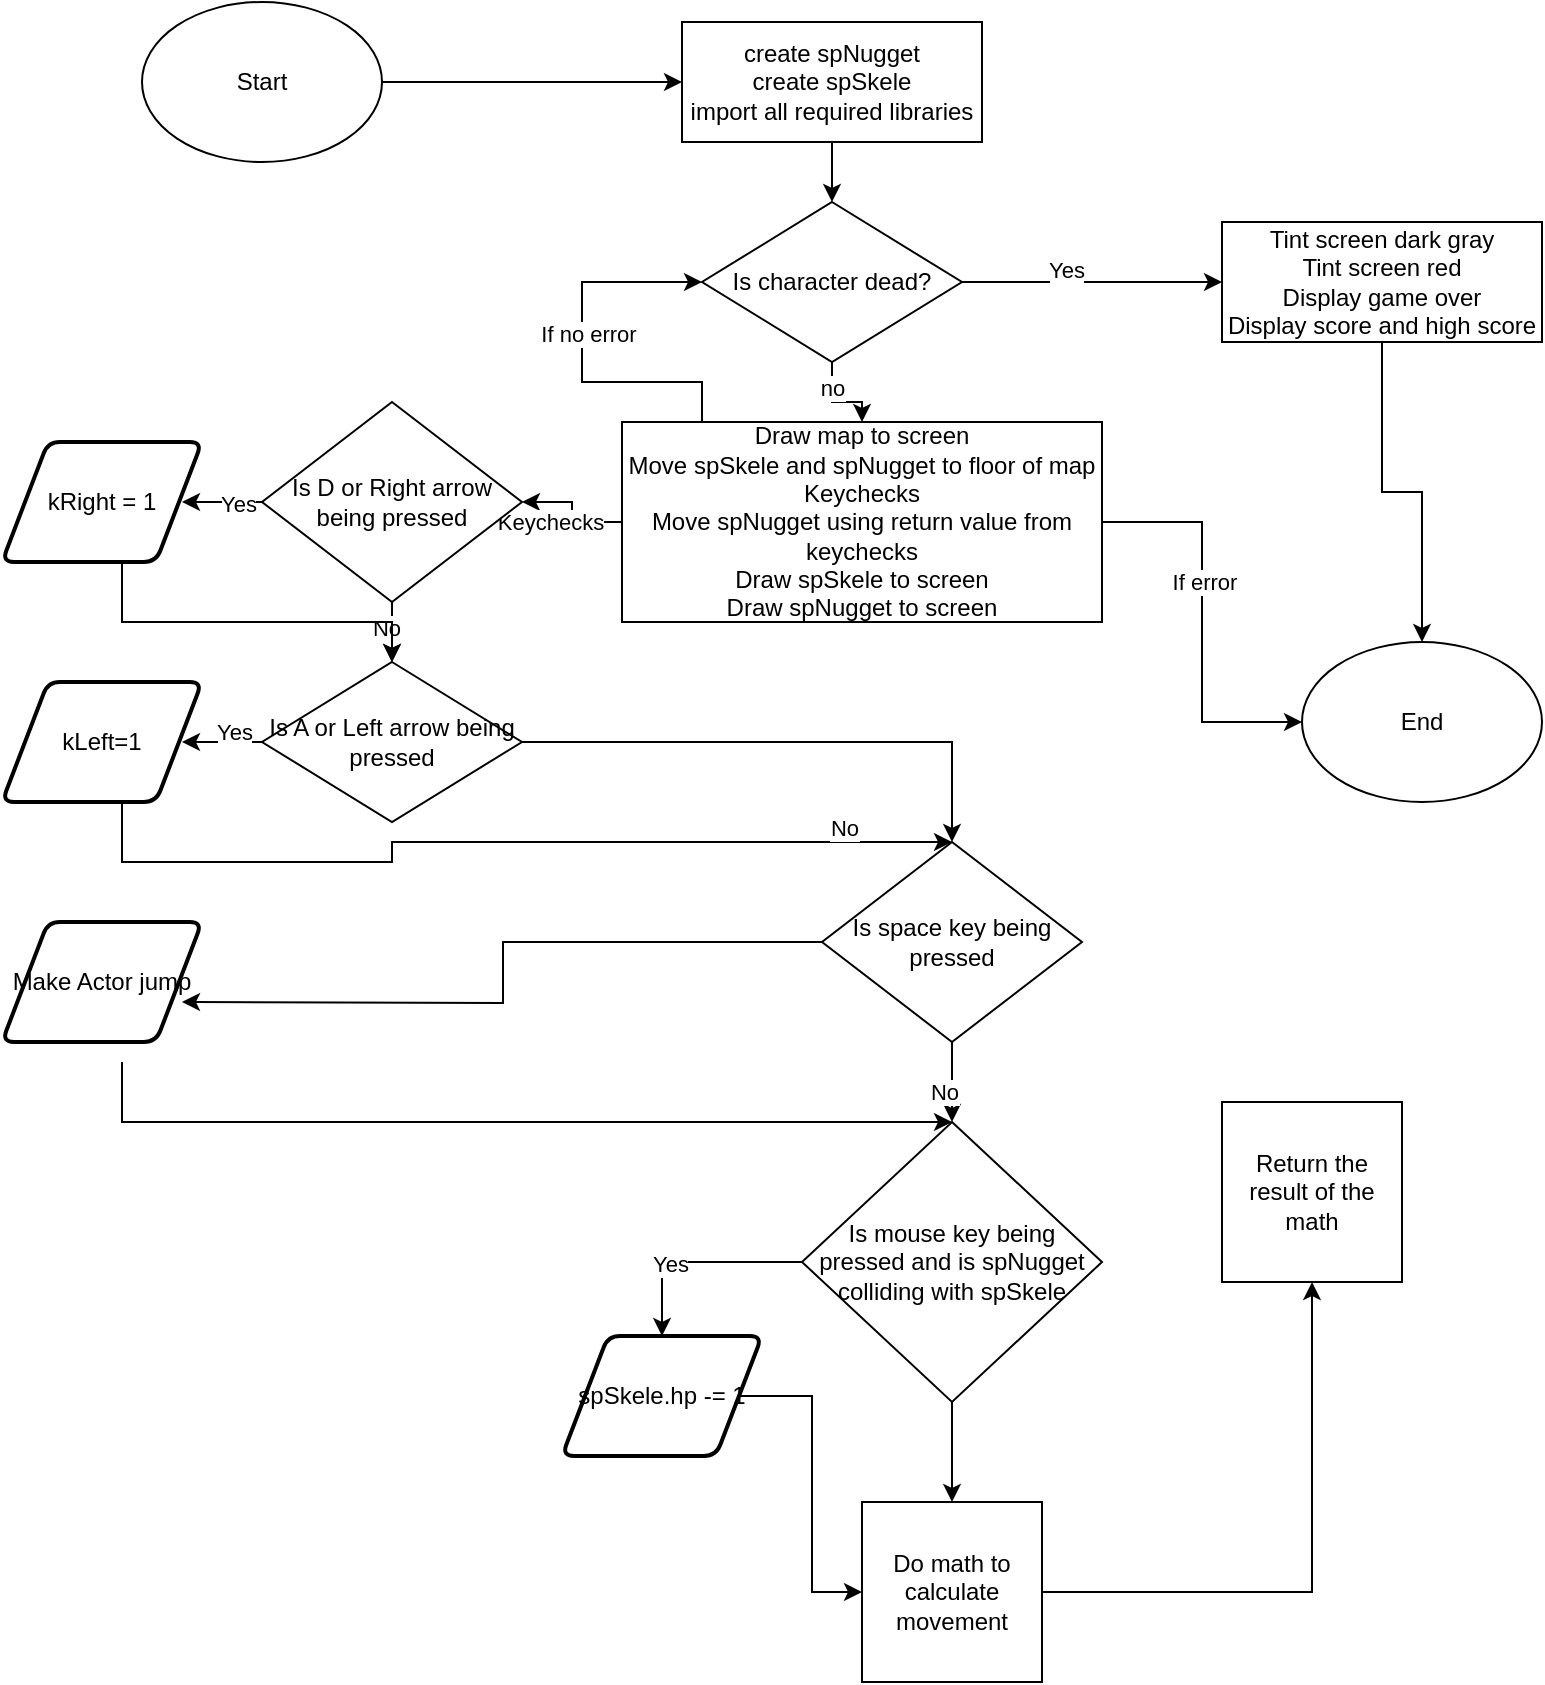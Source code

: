 <mxfile version="26.1.1">
  <diagram name="Page-1" id="WC2ewWJgoBWK-JPIIi09">
    <mxGraphModel dx="1434" dy="746" grid="1" gridSize="10" guides="1" tooltips="1" connect="1" arrows="1" fold="1" page="1" pageScale="1" pageWidth="1169" pageHeight="827" math="0" shadow="0">
      <root>
        <mxCell id="0" />
        <mxCell id="1" parent="0" />
        <mxCell id="EDUlIdILLlWNYBkE0sKc-70" style="edgeStyle=orthogonalEdgeStyle;rounded=0;orthogonalLoop=1;jettySize=auto;html=1;entryX=0;entryY=0.5;entryDx=0;entryDy=0;" edge="1" parent="1" source="EDUlIdILLlWNYBkE0sKc-1" target="EDUlIdILLlWNYBkE0sKc-5">
          <mxGeometry relative="1" as="geometry" />
        </mxCell>
        <mxCell id="EDUlIdILLlWNYBkE0sKc-1" value="&lt;div&gt;Start&lt;/div&gt;" style="ellipse;whiteSpace=wrap;html=1;" vertex="1" parent="1">
          <mxGeometry x="80" y="160" width="120" height="80" as="geometry" />
        </mxCell>
        <mxCell id="EDUlIdILLlWNYBkE0sKc-7" value="" style="edgeStyle=orthogonalEdgeStyle;rounded=0;orthogonalLoop=1;jettySize=auto;html=1;" edge="1" parent="1" source="EDUlIdILLlWNYBkE0sKc-5" target="EDUlIdILLlWNYBkE0sKc-6">
          <mxGeometry relative="1" as="geometry" />
        </mxCell>
        <mxCell id="EDUlIdILLlWNYBkE0sKc-5" value="&lt;div&gt;create spNugget&lt;/div&gt;&lt;div&gt;create spSkele&lt;/div&gt;&lt;div&gt;import all required libraries&lt;/div&gt;" style="rounded=0;whiteSpace=wrap;html=1;" vertex="1" parent="1">
          <mxGeometry x="350" y="170" width="150" height="60" as="geometry" />
        </mxCell>
        <mxCell id="EDUlIdILLlWNYBkE0sKc-9" value="" style="edgeStyle=orthogonalEdgeStyle;rounded=0;orthogonalLoop=1;jettySize=auto;html=1;" edge="1" parent="1" source="EDUlIdILLlWNYBkE0sKc-6" target="EDUlIdILLlWNYBkE0sKc-8">
          <mxGeometry relative="1" as="geometry" />
        </mxCell>
        <mxCell id="EDUlIdILLlWNYBkE0sKc-10" value="&lt;div&gt;Yes&lt;/div&gt;" style="edgeLabel;html=1;align=center;verticalAlign=middle;resizable=0;points=[];" vertex="1" connectable="0" parent="EDUlIdILLlWNYBkE0sKc-9">
          <mxGeometry x="-0.2" y="6" relative="1" as="geometry">
            <mxPoint as="offset" />
          </mxGeometry>
        </mxCell>
        <mxCell id="EDUlIdILLlWNYBkE0sKc-57" style="edgeStyle=orthogonalEdgeStyle;rounded=0;orthogonalLoop=1;jettySize=auto;html=1;entryX=0.5;entryY=0;entryDx=0;entryDy=0;" edge="1" parent="1" source="EDUlIdILLlWNYBkE0sKc-6" target="EDUlIdILLlWNYBkE0sKc-11">
          <mxGeometry relative="1" as="geometry" />
        </mxCell>
        <mxCell id="EDUlIdILLlWNYBkE0sKc-58" value="no" style="edgeLabel;html=1;align=center;verticalAlign=middle;resizable=0;points=[];" vertex="1" connectable="0" parent="EDUlIdILLlWNYBkE0sKc-57">
          <mxGeometry x="-0.422" relative="1" as="geometry">
            <mxPoint as="offset" />
          </mxGeometry>
        </mxCell>
        <mxCell id="EDUlIdILLlWNYBkE0sKc-6" value="Is character dead?" style="rhombus;whiteSpace=wrap;html=1;" vertex="1" parent="1">
          <mxGeometry x="360" y="260" width="130" height="80" as="geometry" />
        </mxCell>
        <mxCell id="EDUlIdILLlWNYBkE0sKc-61" style="edgeStyle=orthogonalEdgeStyle;rounded=0;orthogonalLoop=1;jettySize=auto;html=1;entryX=0.5;entryY=0;entryDx=0;entryDy=0;" edge="1" parent="1" source="EDUlIdILLlWNYBkE0sKc-8" target="EDUlIdILLlWNYBkE0sKc-60">
          <mxGeometry relative="1" as="geometry" />
        </mxCell>
        <mxCell id="EDUlIdILLlWNYBkE0sKc-8" value="&lt;div&gt;Tint screen dark gray&lt;/div&gt;&lt;div&gt;Tint screen red&lt;/div&gt;&lt;div&gt;Display game over&lt;/div&gt;&lt;div&gt;Display score and high score&lt;/div&gt;" style="rounded=0;whiteSpace=wrap;html=1;" vertex="1" parent="1">
          <mxGeometry x="620" y="270" width="160" height="60" as="geometry" />
        </mxCell>
        <mxCell id="EDUlIdILLlWNYBkE0sKc-22" value="" style="edgeStyle=orthogonalEdgeStyle;rounded=0;orthogonalLoop=1;jettySize=auto;html=1;" edge="1" parent="1" source="EDUlIdILLlWNYBkE0sKc-11" target="EDUlIdILLlWNYBkE0sKc-13">
          <mxGeometry relative="1" as="geometry" />
        </mxCell>
        <mxCell id="EDUlIdILLlWNYBkE0sKc-56" value="&lt;div&gt;Keychecks&lt;/div&gt;" style="edgeLabel;html=1;align=center;verticalAlign=middle;resizable=0;points=[];" vertex="1" connectable="0" parent="EDUlIdILLlWNYBkE0sKc-22">
          <mxGeometry x="0.289" y="2" relative="1" as="geometry">
            <mxPoint x="-8" y="8" as="offset" />
          </mxGeometry>
        </mxCell>
        <mxCell id="EDUlIdILLlWNYBkE0sKc-59" style="edgeStyle=orthogonalEdgeStyle;rounded=0;orthogonalLoop=1;jettySize=auto;html=1;entryX=0;entryY=0.5;entryDx=0;entryDy=0;" edge="1" parent="1" source="EDUlIdILLlWNYBkE0sKc-11" target="EDUlIdILLlWNYBkE0sKc-6">
          <mxGeometry relative="1" as="geometry">
            <Array as="points">
              <mxPoint x="360" y="350" />
              <mxPoint x="300" y="350" />
              <mxPoint x="300" y="300" />
            </Array>
          </mxGeometry>
        </mxCell>
        <mxCell id="EDUlIdILLlWNYBkE0sKc-62" value="&lt;div&gt;If no error&lt;/div&gt;" style="edgeLabel;html=1;align=center;verticalAlign=middle;resizable=0;points=[];" vertex="1" connectable="0" parent="EDUlIdILLlWNYBkE0sKc-59">
          <mxGeometry x="0.095" y="-3" relative="1" as="geometry">
            <mxPoint as="offset" />
          </mxGeometry>
        </mxCell>
        <mxCell id="EDUlIdILLlWNYBkE0sKc-63" style="edgeStyle=orthogonalEdgeStyle;rounded=0;orthogonalLoop=1;jettySize=auto;html=1;entryX=0;entryY=0.5;entryDx=0;entryDy=0;" edge="1" parent="1" source="EDUlIdILLlWNYBkE0sKc-11" target="EDUlIdILLlWNYBkE0sKc-60">
          <mxGeometry relative="1" as="geometry" />
        </mxCell>
        <mxCell id="EDUlIdILLlWNYBkE0sKc-64" value="If error" style="edgeLabel;html=1;align=center;verticalAlign=middle;resizable=0;points=[];" vertex="1" connectable="0" parent="EDUlIdILLlWNYBkE0sKc-63">
          <mxGeometry x="-0.2" y="1" relative="1" as="geometry">
            <mxPoint as="offset" />
          </mxGeometry>
        </mxCell>
        <mxCell id="EDUlIdILLlWNYBkE0sKc-11" value="&lt;div&gt;Draw map to screen&lt;/div&gt;&lt;div&gt;Move spSkele and spNugget to floor of map&lt;/div&gt;&lt;div&gt;Keychecks&lt;/div&gt;&lt;div&gt;Move spNugget using return value from keychecks&lt;/div&gt;&lt;div&gt;Draw spSkele to screen&lt;/div&gt;&lt;div&gt;Draw spNugget to screen&lt;/div&gt;" style="rounded=0;whiteSpace=wrap;html=1;" vertex="1" parent="1">
          <mxGeometry x="320" y="370" width="240" height="100" as="geometry" />
        </mxCell>
        <mxCell id="EDUlIdILLlWNYBkE0sKc-23" value="" style="edgeStyle=orthogonalEdgeStyle;rounded=0;orthogonalLoop=1;jettySize=auto;html=1;" edge="1" parent="1" source="EDUlIdILLlWNYBkE0sKc-13" target="EDUlIdILLlWNYBkE0sKc-20">
          <mxGeometry relative="1" as="geometry" />
        </mxCell>
        <mxCell id="EDUlIdILLlWNYBkE0sKc-24" value="&lt;div&gt;No&lt;/div&gt;" style="edgeLabel;html=1;align=center;verticalAlign=middle;resizable=0;points=[];" vertex="1" connectable="0" parent="EDUlIdILLlWNYBkE0sKc-23">
          <mxGeometry x="0.32" y="-3" relative="1" as="geometry">
            <mxPoint as="offset" />
          </mxGeometry>
        </mxCell>
        <mxCell id="EDUlIdILLlWNYBkE0sKc-26" value="" style="edgeStyle=orthogonalEdgeStyle;rounded=0;orthogonalLoop=1;jettySize=auto;html=1;" edge="1" parent="1" source="EDUlIdILLlWNYBkE0sKc-13">
          <mxGeometry relative="1" as="geometry">
            <mxPoint x="100" y="410" as="targetPoint" />
          </mxGeometry>
        </mxCell>
        <mxCell id="EDUlIdILLlWNYBkE0sKc-41" value="Yes" style="edgeLabel;html=1;align=center;verticalAlign=middle;resizable=0;points=[];" vertex="1" connectable="0" parent="EDUlIdILLlWNYBkE0sKc-26">
          <mxGeometry x="-0.4" y="1" relative="1" as="geometry">
            <mxPoint as="offset" />
          </mxGeometry>
        </mxCell>
        <mxCell id="EDUlIdILLlWNYBkE0sKc-13" value="Is D or Right arrow being pressed" style="rhombus;whiteSpace=wrap;html=1;" vertex="1" parent="1">
          <mxGeometry x="140" y="360" width="130" height="100" as="geometry" />
        </mxCell>
        <mxCell id="EDUlIdILLlWNYBkE0sKc-36" value="" style="edgeStyle=orthogonalEdgeStyle;rounded=0;orthogonalLoop=1;jettySize=auto;html=1;" edge="1" parent="1" source="EDUlIdILLlWNYBkE0sKc-20">
          <mxGeometry relative="1" as="geometry">
            <mxPoint x="100" y="530" as="targetPoint" />
          </mxGeometry>
        </mxCell>
        <mxCell id="EDUlIdILLlWNYBkE0sKc-40" value="Yes" style="edgeLabel;html=1;align=center;verticalAlign=middle;resizable=0;points=[];" vertex="1" connectable="0" parent="EDUlIdILLlWNYBkE0sKc-36">
          <mxGeometry x="-0.3" y="-5" relative="1" as="geometry">
            <mxPoint as="offset" />
          </mxGeometry>
        </mxCell>
        <mxCell id="EDUlIdILLlWNYBkE0sKc-37" value="" style="edgeStyle=orthogonalEdgeStyle;rounded=0;orthogonalLoop=1;jettySize=auto;html=1;" edge="1" parent="1" source="EDUlIdILLlWNYBkE0sKc-20" target="EDUlIdILLlWNYBkE0sKc-33">
          <mxGeometry relative="1" as="geometry" />
        </mxCell>
        <mxCell id="EDUlIdILLlWNYBkE0sKc-20" value="Is A or Left arrow being pressed" style="rhombus;whiteSpace=wrap;html=1;" vertex="1" parent="1">
          <mxGeometry x="140" y="490" width="130" height="80" as="geometry" />
        </mxCell>
        <mxCell id="EDUlIdILLlWNYBkE0sKc-28" style="edgeStyle=orthogonalEdgeStyle;rounded=0;orthogonalLoop=1;jettySize=auto;html=1;entryX=0.5;entryY=0;entryDx=0;entryDy=0;" edge="1" parent="1" target="EDUlIdILLlWNYBkE0sKc-20">
          <mxGeometry relative="1" as="geometry">
            <mxPoint x="70" y="440" as="sourcePoint" />
            <Array as="points">
              <mxPoint x="70" y="470" />
              <mxPoint x="205" y="470" />
            </Array>
          </mxGeometry>
        </mxCell>
        <mxCell id="EDUlIdILLlWNYBkE0sKc-48" value="" style="edgeStyle=orthogonalEdgeStyle;rounded=0;orthogonalLoop=1;jettySize=auto;html=1;entryX=0.5;entryY=0;entryDx=0;entryDy=0;" edge="1" parent="1" source="EDUlIdILLlWNYBkE0sKc-31" target="EDUlIdILLlWNYBkE0sKc-65">
          <mxGeometry relative="1" as="geometry">
            <mxPoint x="100" y="830" as="targetPoint" />
          </mxGeometry>
        </mxCell>
        <mxCell id="EDUlIdILLlWNYBkE0sKc-49" value="Yes" style="edgeLabel;html=1;align=center;verticalAlign=middle;resizable=0;points=[];" vertex="1" connectable="0" parent="EDUlIdILLlWNYBkE0sKc-48">
          <mxGeometry x="0.24" y="1" relative="1" as="geometry">
            <mxPoint as="offset" />
          </mxGeometry>
        </mxCell>
        <mxCell id="EDUlIdILLlWNYBkE0sKc-51" value="" style="edgeStyle=orthogonalEdgeStyle;rounded=0;orthogonalLoop=1;jettySize=auto;html=1;" edge="1" parent="1" source="EDUlIdILLlWNYBkE0sKc-31" target="EDUlIdILLlWNYBkE0sKc-50">
          <mxGeometry relative="1" as="geometry" />
        </mxCell>
        <mxCell id="EDUlIdILLlWNYBkE0sKc-31" value="Is mouse key being pressed and is spNugget colliding with spSkele" style="rhombus;whiteSpace=wrap;html=1;" vertex="1" parent="1">
          <mxGeometry x="410" y="720" width="150" height="140" as="geometry" />
        </mxCell>
        <mxCell id="EDUlIdILLlWNYBkE0sKc-43" value="" style="edgeStyle=orthogonalEdgeStyle;rounded=0;orthogonalLoop=1;jettySize=auto;html=1;" edge="1" parent="1" source="EDUlIdILLlWNYBkE0sKc-33">
          <mxGeometry relative="1" as="geometry">
            <mxPoint x="100" y="660" as="targetPoint" />
          </mxGeometry>
        </mxCell>
        <mxCell id="EDUlIdILLlWNYBkE0sKc-44" value="" style="edgeStyle=orthogonalEdgeStyle;rounded=0;orthogonalLoop=1;jettySize=auto;html=1;" edge="1" parent="1" source="EDUlIdILLlWNYBkE0sKc-33" target="EDUlIdILLlWNYBkE0sKc-31">
          <mxGeometry relative="1" as="geometry" />
        </mxCell>
        <mxCell id="EDUlIdILLlWNYBkE0sKc-45" value="No" style="edgeLabel;html=1;align=center;verticalAlign=middle;resizable=0;points=[];" vertex="1" connectable="0" parent="EDUlIdILLlWNYBkE0sKc-44">
          <mxGeometry x="0.24" y="-4" relative="1" as="geometry">
            <mxPoint as="offset" />
          </mxGeometry>
        </mxCell>
        <mxCell id="EDUlIdILLlWNYBkE0sKc-33" value="Is space key being pressed" style="rhombus;whiteSpace=wrap;html=1;" vertex="1" parent="1">
          <mxGeometry x="420" y="580" width="130" height="100" as="geometry" />
        </mxCell>
        <mxCell id="EDUlIdILLlWNYBkE0sKc-38" style="edgeStyle=orthogonalEdgeStyle;rounded=0;orthogonalLoop=1;jettySize=auto;html=1;entryX=0.5;entryY=0;entryDx=0;entryDy=0;" edge="1" parent="1" target="EDUlIdILLlWNYBkE0sKc-33">
          <mxGeometry relative="1" as="geometry">
            <mxPoint x="70" y="560" as="sourcePoint" />
            <Array as="points">
              <mxPoint x="70" y="590" />
              <mxPoint x="205" y="590" />
            </Array>
          </mxGeometry>
        </mxCell>
        <mxCell id="EDUlIdILLlWNYBkE0sKc-39" value="&lt;div&gt;No&lt;/div&gt;" style="edgeLabel;html=1;align=center;verticalAlign=middle;resizable=0;points=[];" vertex="1" connectable="0" parent="EDUlIdILLlWNYBkE0sKc-38">
          <mxGeometry x="0.762" y="7" relative="1" as="geometry">
            <mxPoint as="offset" />
          </mxGeometry>
        </mxCell>
        <mxCell id="EDUlIdILLlWNYBkE0sKc-46" style="edgeStyle=orthogonalEdgeStyle;rounded=0;orthogonalLoop=1;jettySize=auto;html=1;entryX=0.5;entryY=0;entryDx=0;entryDy=0;" edge="1" parent="1" target="EDUlIdILLlWNYBkE0sKc-31">
          <mxGeometry relative="1" as="geometry">
            <mxPoint x="70" y="690" as="sourcePoint" />
            <Array as="points">
              <mxPoint x="70" y="720" />
              <mxPoint x="205" y="720" />
            </Array>
          </mxGeometry>
        </mxCell>
        <mxCell id="EDUlIdILLlWNYBkE0sKc-55" value="" style="edgeStyle=orthogonalEdgeStyle;rounded=0;orthogonalLoop=1;jettySize=auto;html=1;" edge="1" parent="1" source="EDUlIdILLlWNYBkE0sKc-50" target="EDUlIdILLlWNYBkE0sKc-54">
          <mxGeometry relative="1" as="geometry" />
        </mxCell>
        <mxCell id="EDUlIdILLlWNYBkE0sKc-50" value="Do math to calculate movement" style="whiteSpace=wrap;html=1;aspect=fixed;" vertex="1" parent="1">
          <mxGeometry x="440" y="910" width="90" height="90" as="geometry" />
        </mxCell>
        <mxCell id="EDUlIdILLlWNYBkE0sKc-54" value="Return the result of the math" style="whiteSpace=wrap;html=1;aspect=fixed;" vertex="1" parent="1">
          <mxGeometry x="620" y="710" width="90" height="90" as="geometry" />
        </mxCell>
        <mxCell id="EDUlIdILLlWNYBkE0sKc-60" value="End" style="ellipse;whiteSpace=wrap;html=1;" vertex="1" parent="1">
          <mxGeometry x="660" y="480" width="120" height="80" as="geometry" />
        </mxCell>
        <mxCell id="EDUlIdILLlWNYBkE0sKc-69" style="edgeStyle=orthogonalEdgeStyle;rounded=0;orthogonalLoop=1;jettySize=auto;html=1;entryX=0;entryY=0.5;entryDx=0;entryDy=0;" edge="1" parent="1" source="EDUlIdILLlWNYBkE0sKc-65" target="EDUlIdILLlWNYBkE0sKc-50">
          <mxGeometry relative="1" as="geometry" />
        </mxCell>
        <mxCell id="EDUlIdILLlWNYBkE0sKc-65" value="spSkele.hp -= 1" style="shape=parallelogram;html=1;strokeWidth=2;perimeter=parallelogramPerimeter;whiteSpace=wrap;rounded=1;arcSize=12;size=0.23;" vertex="1" parent="1">
          <mxGeometry x="290" y="827" width="100" height="60" as="geometry" />
        </mxCell>
        <mxCell id="EDUlIdILLlWNYBkE0sKc-66" value="Make Actor jump" style="shape=parallelogram;html=1;strokeWidth=2;perimeter=parallelogramPerimeter;whiteSpace=wrap;rounded=1;arcSize=12;size=0.23;" vertex="1" parent="1">
          <mxGeometry x="10" y="620" width="100" height="60" as="geometry" />
        </mxCell>
        <mxCell id="EDUlIdILLlWNYBkE0sKc-67" value="kLeft=1" style="shape=parallelogram;html=1;strokeWidth=2;perimeter=parallelogramPerimeter;whiteSpace=wrap;rounded=1;arcSize=12;size=0.23;" vertex="1" parent="1">
          <mxGeometry x="10" y="500" width="100" height="60" as="geometry" />
        </mxCell>
        <mxCell id="EDUlIdILLlWNYBkE0sKc-68" value="kRight = 1" style="shape=parallelogram;html=1;strokeWidth=2;perimeter=parallelogramPerimeter;whiteSpace=wrap;rounded=1;arcSize=12;size=0.23;" vertex="1" parent="1">
          <mxGeometry x="10" y="380" width="100" height="60" as="geometry" />
        </mxCell>
      </root>
    </mxGraphModel>
  </diagram>
</mxfile>
